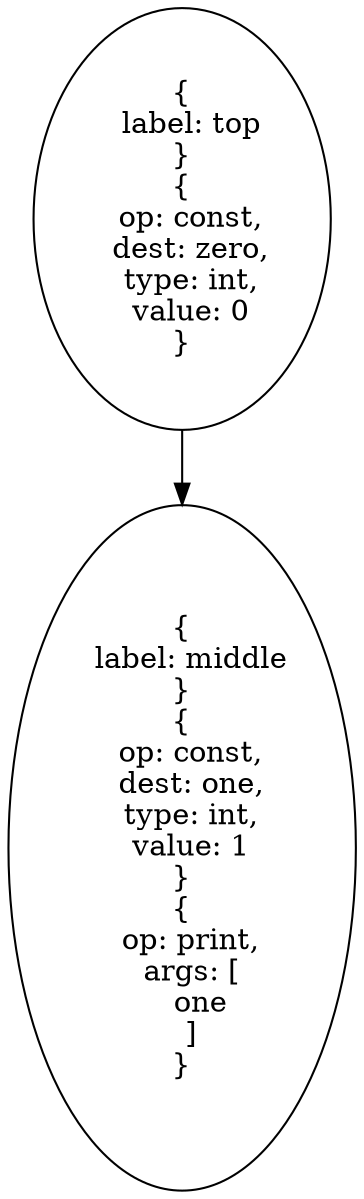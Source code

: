 digraph cfg {
"{
  label: top
}
{
  op: const,
  dest: zero,
  type: int,
  value: 0
}" -> "{
  label: middle
}
{
  op: const,
  dest: one,
  type: int,
  value: 1
}
{
  op: print,
  args: [
    one
  ]
}"
}
